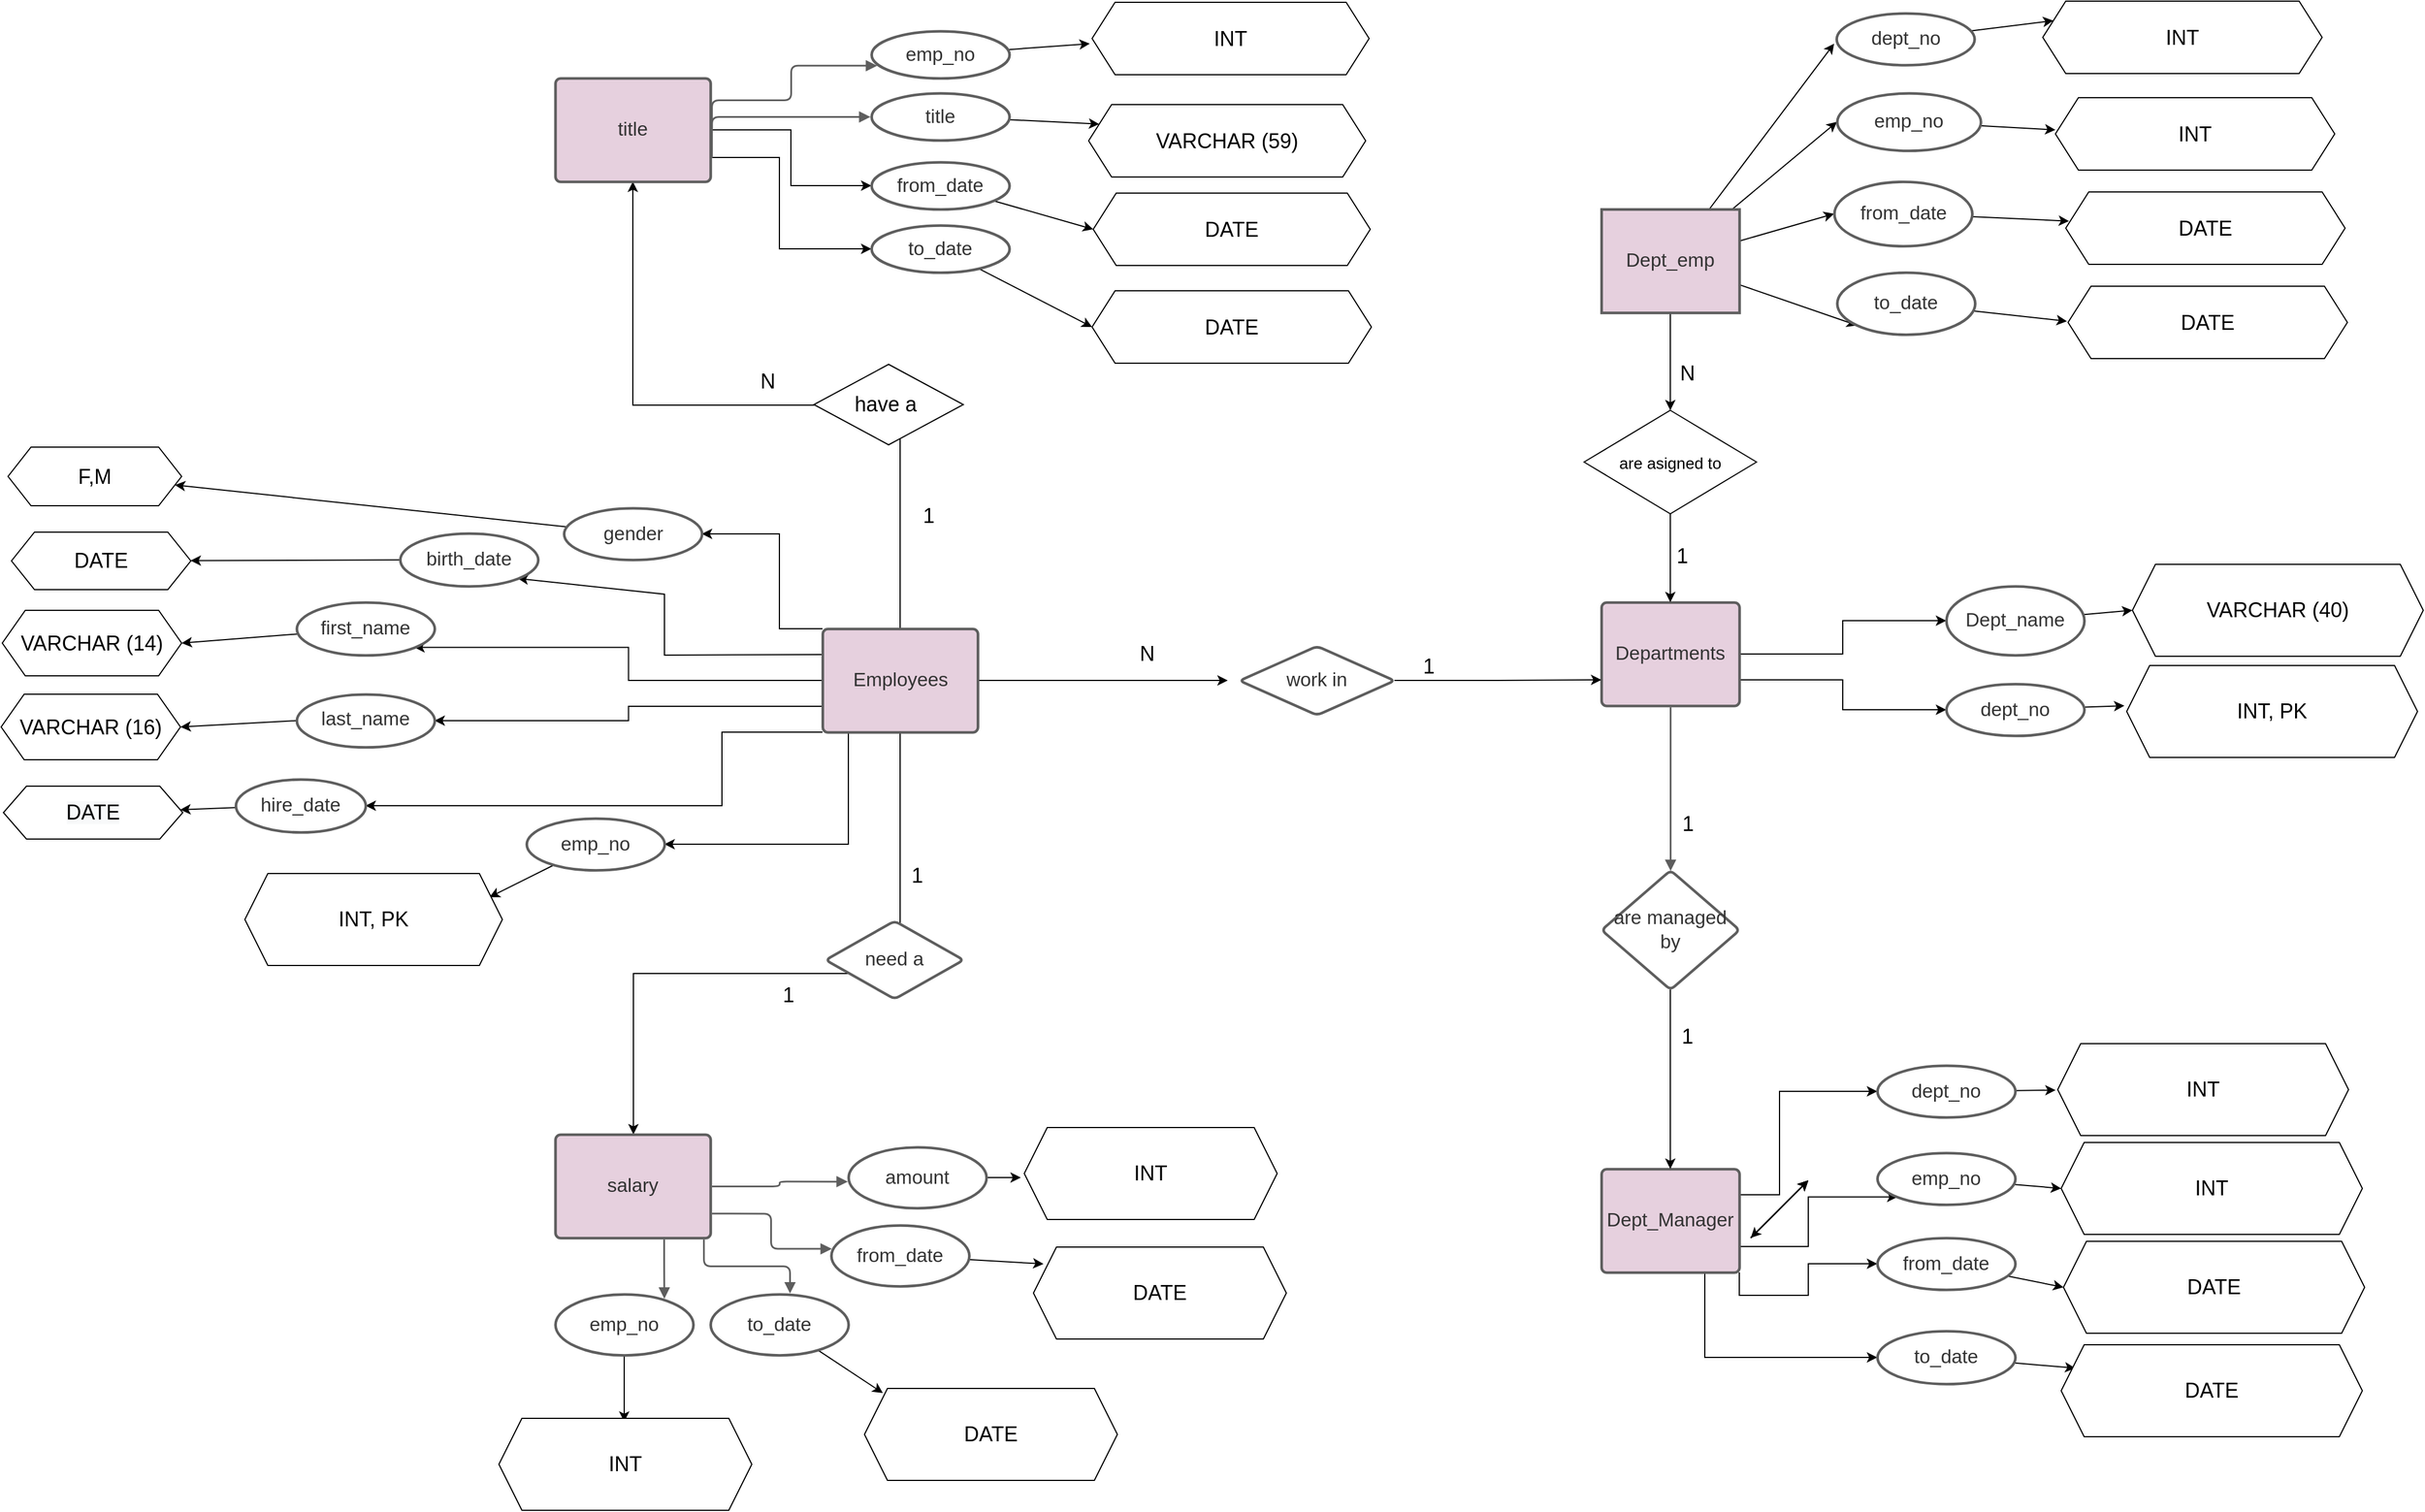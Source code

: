 <mxfile version="20.3.2" type="github">
  <diagram name="Page-1" id="e56a1550-8fbb-45ad-956c-1786394a9013">
    <mxGraphModel dx="3311" dy="1233" grid="0" gridSize="10" guides="0" tooltips="1" connect="1" arrows="1" fold="1" page="1" pageScale="1" pageWidth="1100" pageHeight="850" background="none" math="0" shadow="0">
      <root>
        <mxCell id="0" />
        <mxCell id="1" parent="0" />
        <mxCell id="KcR6Oc8ULUUjkKVTyV3o-144" style="edgeStyle=orthogonalEdgeStyle;rounded=0;orthogonalLoop=1;jettySize=auto;html=1;exitX=0.5;exitY=0;exitDx=0;exitDy=0;entryX=0.5;entryY=1;entryDx=0;entryDy=0;" parent="1" source="KcR6Oc8ULUUjkKVTyV3o-69" target="KcR6Oc8ULUUjkKVTyV3o-119" edge="1">
          <mxGeometry relative="1" as="geometry" />
        </mxCell>
        <mxCell id="KcR6Oc8ULUUjkKVTyV3o-146" style="edgeStyle=orthogonalEdgeStyle;rounded=0;orthogonalLoop=1;jettySize=auto;html=1;exitX=0.5;exitY=1;exitDx=0;exitDy=0;" parent="1" source="KcR6Oc8ULUUjkKVTyV3o-69" target="KcR6Oc8ULUUjkKVTyV3o-101" edge="1">
          <mxGeometry relative="1" as="geometry">
            <Array as="points">
              <mxPoint x="792" y="962" />
              <mxPoint x="560" y="962" />
            </Array>
          </mxGeometry>
        </mxCell>
        <mxCell id="KcR6Oc8ULUUjkKVTyV3o-157" style="edgeStyle=orthogonalEdgeStyle;rounded=0;orthogonalLoop=1;jettySize=auto;html=1;exitX=0.25;exitY=1;exitDx=0;exitDy=0;entryX=1;entryY=0.5;entryDx=0;entryDy=0;" parent="1" source="KcR6Oc8ULUUjkKVTyV3o-69" target="KcR6Oc8ULUUjkKVTyV3o-82" edge="1">
          <mxGeometry relative="1" as="geometry">
            <Array as="points">
              <mxPoint x="747" y="752" />
              <mxPoint x="747" y="850" />
            </Array>
          </mxGeometry>
        </mxCell>
        <mxCell id="KcR6Oc8ULUUjkKVTyV3o-163" style="edgeStyle=orthogonalEdgeStyle;rounded=0;orthogonalLoop=1;jettySize=auto;html=1;exitX=0;exitY=1;exitDx=0;exitDy=0;entryX=1;entryY=0.5;entryDx=0;entryDy=0;" parent="1" source="KcR6Oc8ULUUjkKVTyV3o-69" target="KcR6Oc8ULUUjkKVTyV3o-81" edge="1">
          <mxGeometry relative="1" as="geometry">
            <Array as="points">
              <mxPoint x="637" y="752" />
              <mxPoint x="637" y="816" />
            </Array>
          </mxGeometry>
        </mxCell>
        <mxCell id="KcR6Oc8ULUUjkKVTyV3o-167" style="edgeStyle=orthogonalEdgeStyle;rounded=0;orthogonalLoop=1;jettySize=auto;html=1;exitX=0;exitY=0.75;exitDx=0;exitDy=0;entryX=1;entryY=0.5;entryDx=0;entryDy=0;" parent="1" source="KcR6Oc8ULUUjkKVTyV3o-69" target="KcR6Oc8ULUUjkKVTyV3o-80" edge="1">
          <mxGeometry relative="1" as="geometry" />
        </mxCell>
        <mxCell id="KcR6Oc8ULUUjkKVTyV3o-170" style="edgeStyle=orthogonalEdgeStyle;rounded=0;orthogonalLoop=1;jettySize=auto;html=1;exitX=0;exitY=0.5;exitDx=0;exitDy=0;entryX=1;entryY=1;entryDx=0;entryDy=0;" parent="1" source="KcR6Oc8ULUUjkKVTyV3o-69" target="KcR6Oc8ULUUjkKVTyV3o-79" edge="1">
          <mxGeometry relative="1" as="geometry" />
        </mxCell>
        <mxCell id="KcR6Oc8ULUUjkKVTyV3o-174" style="edgeStyle=orthogonalEdgeStyle;rounded=0;orthogonalLoop=1;jettySize=auto;html=1;exitX=0;exitY=0;exitDx=0;exitDy=0;entryX=1;entryY=0.5;entryDx=0;entryDy=0;" parent="1" source="KcR6Oc8ULUUjkKVTyV3o-69" target="KcR6Oc8ULUUjkKVTyV3o-77" edge="1">
          <mxGeometry relative="1" as="geometry">
            <Array as="points">
              <mxPoint x="687" y="662" />
              <mxPoint x="687" y="580" />
            </Array>
          </mxGeometry>
        </mxCell>
        <mxCell id="FEJOQUFaC0oeGkW2y8xq-22" style="edgeStyle=orthogonalEdgeStyle;rounded=0;orthogonalLoop=1;jettySize=auto;html=1;fontSize=18;" edge="1" parent="1" source="KcR6Oc8ULUUjkKVTyV3o-69">
          <mxGeometry relative="1" as="geometry">
            <mxPoint x="1077" y="707" as="targetPoint" />
          </mxGeometry>
        </mxCell>
        <mxCell id="FEJOQUFaC0oeGkW2y8xq-147" style="edgeStyle=none;rounded=0;orthogonalLoop=1;jettySize=auto;html=1;entryX=1;entryY=1;entryDx=0;entryDy=0;fontSize=18;exitX=0;exitY=0.25;exitDx=0;exitDy=0;" edge="1" parent="1" source="KcR6Oc8ULUUjkKVTyV3o-69" target="KcR6Oc8ULUUjkKVTyV3o-78">
          <mxGeometry relative="1" as="geometry">
            <Array as="points">
              <mxPoint x="587" y="685" />
              <mxPoint x="587" y="632" />
            </Array>
          </mxGeometry>
        </mxCell>
        <UserObject label="Employees" lucidchartObjectId="xz9R6bpW.FXE" id="KcR6Oc8ULUUjkKVTyV3o-69">
          <mxCell style="html=1;overflow=block;blockSpacing=1;whiteSpace=wrap;fontSize=16.7;fontColor=#333333;align=center;spacing=3.8;strokeColor=#5e5e5e;strokeOpacity=100;rounded=1;absoluteArcSize=1;arcSize=9;strokeWidth=2.3;fillColor=#E6D0DE;" parent="1" vertex="1">
            <mxGeometry x="724.5" y="662" width="135" height="90" as="geometry" />
          </mxCell>
        </UserObject>
        <mxCell id="FEJOQUFaC0oeGkW2y8xq-31" style="edgeStyle=orthogonalEdgeStyle;rounded=0;orthogonalLoop=1;jettySize=auto;html=1;entryX=0;entryY=0.5;entryDx=0;entryDy=0;fontSize=18;" edge="1" parent="1" source="KcR6Oc8ULUUjkKVTyV3o-70" target="KcR6Oc8ULUUjkKVTyV3o-76">
          <mxGeometry relative="1" as="geometry" />
        </mxCell>
        <mxCell id="FEJOQUFaC0oeGkW2y8xq-32" style="edgeStyle=orthogonalEdgeStyle;rounded=0;orthogonalLoop=1;jettySize=auto;html=1;exitX=1;exitY=0.75;exitDx=0;exitDy=0;entryX=0;entryY=0.5;entryDx=0;entryDy=0;fontSize=18;" edge="1" parent="1" source="KcR6Oc8ULUUjkKVTyV3o-70" target="KcR6Oc8ULUUjkKVTyV3o-75">
          <mxGeometry relative="1" as="geometry" />
        </mxCell>
        <UserObject label="Departments" lucidchartObjectId="kD9RG~DW.CCm" id="KcR6Oc8ULUUjkKVTyV3o-70">
          <mxCell style="html=1;overflow=block;blockSpacing=1;whiteSpace=wrap;fontSize=16.7;fontColor=#333333;align=center;spacing=3.8;strokeColor=#5e5e5e;strokeOpacity=100;rounded=1;absoluteArcSize=1;arcSize=9;strokeWidth=2.3;fillColor=#E6D0DE;" parent="1" vertex="1">
            <mxGeometry x="1402" y="639" width="120" height="90" as="geometry" />
          </mxCell>
        </UserObject>
        <mxCell id="FEJOQUFaC0oeGkW2y8xq-23" style="edgeStyle=orthogonalEdgeStyle;rounded=0;orthogonalLoop=1;jettySize=auto;html=1;entryX=0;entryY=0.75;entryDx=0;entryDy=0;fontSize=18;" edge="1" parent="1" source="KcR6Oc8ULUUjkKVTyV3o-71" target="KcR6Oc8ULUUjkKVTyV3o-70">
          <mxGeometry relative="1" as="geometry">
            <Array as="points" />
          </mxGeometry>
        </mxCell>
        <UserObject label="work in" lucidchartObjectId="pD9RKShQ2z.8" id="KcR6Oc8ULUUjkKVTyV3o-71">
          <mxCell style="html=1;overflow=block;blockSpacing=1;whiteSpace=wrap;shape=rhombus;fontSize=16.7;fontColor=#333333;align=center;spacing=3.8;strokeColor=#5e5e5e;strokeOpacity=100;rounded=1;absoluteArcSize=1;arcSize=9;strokeWidth=2.3;" parent="1" vertex="1">
            <mxGeometry x="1087" y="677" width="135" height="60" as="geometry" />
          </mxCell>
        </UserObject>
        <mxCell id="KcR6Oc8ULUUjkKVTyV3o-176" style="edgeStyle=orthogonalEdgeStyle;rounded=0;orthogonalLoop=1;jettySize=auto;html=1;exitX=1;exitY=0.25;exitDx=0;exitDy=0;entryX=0;entryY=0.5;entryDx=0;entryDy=0;" parent="1" source="KcR6Oc8ULUUjkKVTyV3o-74" target="KcR6Oc8ULUUjkKVTyV3o-89" edge="1">
          <mxGeometry relative="1" as="geometry">
            <Array as="points">
              <mxPoint x="1557" y="1155" />
              <mxPoint x="1557" y="1065" />
            </Array>
          </mxGeometry>
        </mxCell>
        <mxCell id="KcR6Oc8ULUUjkKVTyV3o-180" style="edgeStyle=orthogonalEdgeStyle;rounded=0;orthogonalLoop=1;jettySize=auto;html=1;exitX=1;exitY=0.75;exitDx=0;exitDy=0;entryX=0;entryY=1;entryDx=0;entryDy=0;" parent="1" source="KcR6Oc8ULUUjkKVTyV3o-74" target="KcR6Oc8ULUUjkKVTyV3o-88" edge="1">
          <mxGeometry relative="1" as="geometry" />
        </mxCell>
        <mxCell id="KcR6Oc8ULUUjkKVTyV3o-182" style="edgeStyle=orthogonalEdgeStyle;rounded=0;orthogonalLoop=1;jettySize=auto;html=1;exitX=1;exitY=1;exitDx=0;exitDy=0;entryX=0;entryY=0.5;entryDx=0;entryDy=0;" parent="1" source="KcR6Oc8ULUUjkKVTyV3o-74" target="KcR6Oc8ULUUjkKVTyV3o-86" edge="1">
          <mxGeometry relative="1" as="geometry" />
        </mxCell>
        <mxCell id="KcR6Oc8ULUUjkKVTyV3o-185" style="edgeStyle=orthogonalEdgeStyle;rounded=0;orthogonalLoop=1;jettySize=auto;html=1;exitX=0.75;exitY=1;exitDx=0;exitDy=0;entryX=0;entryY=0.5;entryDx=0;entryDy=0;" parent="1" source="KcR6Oc8ULUUjkKVTyV3o-74" target="KcR6Oc8ULUUjkKVTyV3o-87" edge="1">
          <mxGeometry relative="1" as="geometry" />
        </mxCell>
        <UserObject label="Dept_Manager" lucidchartObjectId=".J9R_4g7XJTi" id="KcR6Oc8ULUUjkKVTyV3o-74">
          <mxCell style="html=1;overflow=block;blockSpacing=1;whiteSpace=wrap;fontSize=16.7;fontColor=#333333;align=center;spacing=3.8;strokeColor=#5e5e5e;strokeOpacity=100;rounded=1;absoluteArcSize=1;arcSize=9;strokeWidth=2.3;fillColor=#E6D0DE;" parent="1" vertex="1">
            <mxGeometry x="1402" y="1132" width="120" height="90" as="geometry" />
          </mxCell>
        </UserObject>
        <mxCell id="FEJOQUFaC0oeGkW2y8xq-150" style="edgeStyle=none;rounded=0;orthogonalLoop=1;jettySize=auto;html=1;entryX=0;entryY=0.5;entryDx=0;entryDy=0;fontSize=18;" edge="1" parent="1" source="KcR6Oc8ULUUjkKVTyV3o-75">
          <mxGeometry relative="1" as="geometry">
            <mxPoint x="1857.0" y="729" as="targetPoint" />
          </mxGeometry>
        </mxCell>
        <UserObject label="dept_no" lucidchartObjectId="tK9R2TVEed0e" id="KcR6Oc8ULUUjkKVTyV3o-75">
          <mxCell style="html=1;overflow=block;blockSpacing=1;whiteSpace=wrap;ellipse;fontSize=16.7;fontColor=#333333;align=center;spacing=3.8;strokeColor=#5e5e5e;strokeOpacity=100;rounded=1;absoluteArcSize=1;arcSize=9;strokeWidth=2.3;" parent="1" vertex="1">
            <mxGeometry x="1702" y="710" width="120" height="45" as="geometry" />
          </mxCell>
        </UserObject>
        <mxCell id="FEJOQUFaC0oeGkW2y8xq-149" style="edgeStyle=none;rounded=0;orthogonalLoop=1;jettySize=auto;html=1;fontSize=18;entryX=0;entryY=0.5;entryDx=0;entryDy=0;" edge="1" parent="1" source="KcR6Oc8ULUUjkKVTyV3o-76" target="FEJOQUFaC0oeGkW2y8xq-163">
          <mxGeometry relative="1" as="geometry">
            <mxPoint x="1847.705" y="652.857" as="targetPoint" />
          </mxGeometry>
        </mxCell>
        <UserObject label="Dept_name" lucidchartObjectId="TK9RW6eQ4vUa" id="KcR6Oc8ULUUjkKVTyV3o-76">
          <mxCell style="html=1;overflow=block;blockSpacing=1;whiteSpace=wrap;ellipse;fontSize=16.7;fontColor=#333333;align=center;spacing=3.8;strokeColor=#5e5e5e;strokeOpacity=100;rounded=1;absoluteArcSize=1;arcSize=9;strokeWidth=2.3;" parent="1" vertex="1">
            <mxGeometry x="1702" y="625" width="120" height="60" as="geometry" />
          </mxCell>
        </UserObject>
        <mxCell id="FEJOQUFaC0oeGkW2y8xq-113" style="edgeStyle=none;rounded=0;orthogonalLoop=1;jettySize=auto;html=1;fontSize=18;" edge="1" parent="1" source="KcR6Oc8ULUUjkKVTyV3o-77" target="FEJOQUFaC0oeGkW2y8xq-172">
          <mxGeometry relative="1" as="geometry">
            <mxPoint x="389.206" y="540.757" as="targetPoint" />
          </mxGeometry>
        </mxCell>
        <UserObject label="gender" lucidchartObjectId="8P9Rr2PMkIm8" id="KcR6Oc8ULUUjkKVTyV3o-77">
          <mxCell style="html=1;overflow=block;blockSpacing=1;whiteSpace=wrap;ellipse;fontSize=16.7;fontColor=#333333;align=center;spacing=3.8;strokeColor=#5e5e5e;strokeOpacity=100;rounded=1;absoluteArcSize=1;arcSize=9;strokeWidth=2.3;" parent="1" vertex="1">
            <mxGeometry x="499.5" y="557" width="120" height="45" as="geometry" />
          </mxCell>
        </UserObject>
        <mxCell id="FEJOQUFaC0oeGkW2y8xq-148" style="edgeStyle=none;rounded=0;orthogonalLoop=1;jettySize=auto;html=1;fontSize=18;" edge="1" parent="1" source="KcR6Oc8ULUUjkKVTyV3o-78" target="FEJOQUFaC0oeGkW2y8xq-171">
          <mxGeometry relative="1" as="geometry">
            <mxPoint x="199" y="553" as="targetPoint" />
          </mxGeometry>
        </mxCell>
        <UserObject label="birth_date" lucidchartObjectId="lQ9R~.p6iS9_" id="KcR6Oc8ULUUjkKVTyV3o-78">
          <mxCell style="html=1;overflow=block;blockSpacing=1;whiteSpace=wrap;ellipse;fontSize=16.7;fontColor=#333333;align=center;spacing=3.8;strokeColor=#5e5e5e;strokeOpacity=100;rounded=1;absoluteArcSize=1;arcSize=9;strokeWidth=2.3;" parent="1" vertex="1">
            <mxGeometry x="357" y="579" width="120" height="46" as="geometry" />
          </mxCell>
        </UserObject>
        <mxCell id="FEJOQUFaC0oeGkW2y8xq-115" style="edgeStyle=none;rounded=0;orthogonalLoop=1;jettySize=auto;html=1;fontSize=18;entryX=1;entryY=0.5;entryDx=0;entryDy=0;" edge="1" parent="1" source="KcR6Oc8ULUUjkKVTyV3o-79" target="FEJOQUFaC0oeGkW2y8xq-167">
          <mxGeometry relative="1" as="geometry">
            <mxPoint x="186" y="629" as="targetPoint" />
          </mxGeometry>
        </mxCell>
        <UserObject label="first_name" lucidchartObjectId="CQ9RGuEqZjhO" id="KcR6Oc8ULUUjkKVTyV3o-79">
          <mxCell style="html=1;overflow=block;blockSpacing=1;whiteSpace=wrap;ellipse;fontSize=16.7;fontColor=#333333;align=center;spacing=3.8;strokeColor=#5e5e5e;strokeOpacity=100;rounded=1;absoluteArcSize=1;arcSize=9;strokeWidth=2.3;" parent="1" vertex="1">
            <mxGeometry x="267" y="639" width="120" height="46" as="geometry" />
          </mxCell>
        </UserObject>
        <mxCell id="FEJOQUFaC0oeGkW2y8xq-66" style="edgeStyle=none;rounded=0;orthogonalLoop=1;jettySize=auto;html=1;exitX=0;exitY=0.5;exitDx=0;exitDy=0;fontSize=18;entryX=1;entryY=0.5;entryDx=0;entryDy=0;" edge="1" parent="1" source="KcR6Oc8ULUUjkKVTyV3o-80" target="FEJOQUFaC0oeGkW2y8xq-166">
          <mxGeometry relative="1" as="geometry">
            <mxPoint x="166.967" y="742.921" as="targetPoint" />
          </mxGeometry>
        </mxCell>
        <UserObject label="&lt;div style=&quot;display: flex; justify-content: center; text-align: center; align-items: baseline; font-size: 0; line-height: 1.25;margin-top: -2px;&quot;&gt;&lt;span&gt;&lt;span style=&quot;font-size:16.7px;color:#333333;&quot;&gt;last_name&lt;/span&gt;&lt;span style=&quot;font-size:16px;color:#000000;&quot;&gt;  &lt;/span&gt;&lt;/span&gt;&lt;/div&gt;" lucidchartObjectId="SQ9RVI8qVVdR" id="KcR6Oc8ULUUjkKVTyV3o-80">
          <mxCell style="html=1;overflow=block;blockSpacing=1;whiteSpace=wrap;ellipse;fontSize=13;spacing=3.8;strokeColor=#5e5e5e;strokeOpacity=100;rounded=1;absoluteArcSize=1;arcSize=9;strokeWidth=2.3;" parent="1" vertex="1">
            <mxGeometry x="267" y="719" width="120" height="46" as="geometry" />
          </mxCell>
        </UserObject>
        <mxCell id="FEJOQUFaC0oeGkW2y8xq-196" value="" style="edgeStyle=none;rounded=0;orthogonalLoop=1;jettySize=auto;html=1;fontSize=18;" edge="1" parent="1" source="KcR6Oc8ULUUjkKVTyV3o-81" target="FEJOQUFaC0oeGkW2y8xq-165">
          <mxGeometry relative="1" as="geometry" />
        </mxCell>
        <UserObject label="hire_date" lucidchartObjectId="fR9Rlt8UUerg" id="KcR6Oc8ULUUjkKVTyV3o-81">
          <mxCell style="html=1;overflow=block;blockSpacing=1;whiteSpace=wrap;ellipse;fontSize=16.7;fontColor=#333333;align=center;spacing=3.8;strokeColor=#5e5e5e;strokeOpacity=100;rounded=1;absoluteArcSize=1;arcSize=9;strokeWidth=2.3;" parent="1" vertex="1">
            <mxGeometry x="214" y="793" width="113" height="46" as="geometry" />
          </mxCell>
        </UserObject>
        <mxCell id="FEJOQUFaC0oeGkW2y8xq-69" style="edgeStyle=none;rounded=0;orthogonalLoop=1;jettySize=auto;html=1;fontSize=18;" edge="1" parent="1" source="KcR6Oc8ULUUjkKVTyV3o-82">
          <mxGeometry relative="1" as="geometry">
            <mxPoint x="434.853" y="895.573" as="targetPoint" />
          </mxGeometry>
        </mxCell>
        <UserObject label="emp_no" lucidchartObjectId="FR9R~3oERHCW" id="KcR6Oc8ULUUjkKVTyV3o-82">
          <mxCell style="html=1;overflow=block;blockSpacing=1;whiteSpace=wrap;ellipse;fontSize=16.7;fontColor=#333333;align=center;spacing=3.8;strokeColor=#5e5e5e;strokeOpacity=100;rounded=1;absoluteArcSize=1;arcSize=9;strokeWidth=2.3;" parent="1" vertex="1">
            <mxGeometry x="467" y="827" width="120" height="45" as="geometry" />
          </mxCell>
        </UserObject>
        <mxCell id="FEJOQUFaC0oeGkW2y8xq-56" value="" style="rounded=0;orthogonalLoop=1;jettySize=auto;html=1;fontSize=14;" edge="1" parent="1" source="KcR6Oc8ULUUjkKVTyV3o-83" target="FEJOQUFaC0oeGkW2y8xq-16">
          <mxGeometry relative="1" as="geometry" />
        </mxCell>
        <mxCell id="FEJOQUFaC0oeGkW2y8xq-122" style="edgeStyle=none;rounded=0;orthogonalLoop=1;jettySize=auto;html=1;entryX=0;entryY=1;entryDx=0;entryDy=0;fontSize=18;" edge="1" parent="1" source="KcR6Oc8ULUUjkKVTyV3o-83" target="KcR6Oc8ULUUjkKVTyV3o-85">
          <mxGeometry relative="1" as="geometry" />
        </mxCell>
        <mxCell id="FEJOQUFaC0oeGkW2y8xq-123" style="edgeStyle=none;rounded=0;orthogonalLoop=1;jettySize=auto;html=1;entryX=0;entryY=0.5;entryDx=0;entryDy=0;fontSize=18;" edge="1" parent="1" source="KcR6Oc8ULUUjkKVTyV3o-83" target="KcR6Oc8ULUUjkKVTyV3o-84">
          <mxGeometry relative="1" as="geometry" />
        </mxCell>
        <mxCell id="FEJOQUFaC0oeGkW2y8xq-124" style="edgeStyle=none;rounded=0;orthogonalLoop=1;jettySize=auto;html=1;entryX=0;entryY=0.5;entryDx=0;entryDy=0;fontSize=18;" edge="1" parent="1" source="KcR6Oc8ULUUjkKVTyV3o-83">
          <mxGeometry relative="1" as="geometry">
            <mxPoint x="1604.5" y="153" as="targetPoint" />
          </mxGeometry>
        </mxCell>
        <mxCell id="FEJOQUFaC0oeGkW2y8xq-125" style="edgeStyle=none;rounded=0;orthogonalLoop=1;jettySize=auto;html=1;entryX=0;entryY=0.5;entryDx=0;entryDy=0;fontSize=18;" edge="1" parent="1" source="KcR6Oc8ULUUjkKVTyV3o-83" target="KcR6Oc8ULUUjkKVTyV3o-90">
          <mxGeometry relative="1" as="geometry" />
        </mxCell>
        <UserObject label="Dept_emp" lucidchartObjectId="9U9Rp4n7m0in" id="KcR6Oc8ULUUjkKVTyV3o-83">
          <mxCell style="html=1;overflow=block;blockSpacing=1;whiteSpace=wrap;fontSize=16.7;fontColor=#333333;align=center;spacing=3.8;strokeColor=#5e5e5e;strokeOpacity=100;rounded=1;absoluteArcSize=1;arcSize=0;strokeWidth=2.3;fillColor=#E6D0DE;" parent="1" vertex="1">
            <mxGeometry x="1402" y="297" width="120" height="90" as="geometry" />
          </mxCell>
        </UserObject>
        <mxCell id="FEJOQUFaC0oeGkW2y8xq-129" style="edgeStyle=none;rounded=0;orthogonalLoop=1;jettySize=auto;html=1;fontSize=18;" edge="1" parent="1" source="KcR6Oc8ULUUjkKVTyV3o-84">
          <mxGeometry relative="1" as="geometry">
            <mxPoint x="1808.838" y="307.394" as="targetPoint" />
          </mxGeometry>
        </mxCell>
        <UserObject label="from_date" lucidchartObjectId="~Y9Ra.M3.pO~" id="KcR6Oc8ULUUjkKVTyV3o-84">
          <mxCell style="html=1;overflow=block;blockSpacing=1;whiteSpace=wrap;ellipse;fontSize=16.7;fontColor=#333333;align=center;spacing=3.8;strokeColor=#5e5e5e;strokeOpacity=100;rounded=1;absoluteArcSize=1;arcSize=9;strokeWidth=2.3;" parent="1" vertex="1">
            <mxGeometry x="1604.5" y="273" width="120" height="56" as="geometry" />
          </mxCell>
        </UserObject>
        <mxCell id="FEJOQUFaC0oeGkW2y8xq-130" style="edgeStyle=none;rounded=0;orthogonalLoop=1;jettySize=auto;html=1;entryX=0;entryY=0.5;entryDx=0;entryDy=0;fontSize=18;" edge="1" parent="1" source="KcR6Oc8ULUUjkKVTyV3o-85">
          <mxGeometry relative="1" as="geometry">
            <mxPoint x="1807.0" y="394.5" as="targetPoint" />
          </mxGeometry>
        </mxCell>
        <UserObject label="to_date" lucidchartObjectId="8Z9RhYsD0ph8" id="KcR6Oc8ULUUjkKVTyV3o-85">
          <mxCell style="html=1;overflow=block;blockSpacing=1;whiteSpace=wrap;ellipse;fontSize=16.7;fontColor=#333333;align=center;spacing=3.8;strokeColor=#5e5e5e;strokeOpacity=100;rounded=1;absoluteArcSize=1;arcSize=9;strokeWidth=2.3;" parent="1" vertex="1">
            <mxGeometry x="1607" y="352" width="120" height="54" as="geometry" />
          </mxCell>
        </UserObject>
        <mxCell id="FEJOQUFaC0oeGkW2y8xq-80" value="" style="edgeStyle=none;rounded=0;orthogonalLoop=1;jettySize=auto;html=1;fontSize=18;entryX=0;entryY=0.5;entryDx=0;entryDy=0;" edge="1" parent="1" source="KcR6Oc8ULUUjkKVTyV3o-86" target="FEJOQUFaC0oeGkW2y8xq-160">
          <mxGeometry relative="1" as="geometry">
            <mxPoint x="1807.0" y="1213.25" as="targetPoint" />
          </mxGeometry>
        </mxCell>
        <UserObject label="from_date" lucidchartObjectId="b29RTk9Mnwc3" id="KcR6Oc8ULUUjkKVTyV3o-86">
          <mxCell style="html=1;overflow=block;blockSpacing=1;whiteSpace=wrap;ellipse;fontSize=16.7;fontColor=#333333;align=center;spacing=3.8;strokeColor=#5e5e5e;strokeOpacity=100;rounded=1;absoluteArcSize=1;arcSize=9;strokeWidth=2.3;" parent="1" vertex="1">
            <mxGeometry x="1642" y="1192" width="120" height="45" as="geometry" />
          </mxCell>
        </UserObject>
        <mxCell id="FEJOQUFaC0oeGkW2y8xq-81" value="" style="edgeStyle=none;rounded=0;orthogonalLoop=1;jettySize=auto;html=1;fontSize=18;" edge="1" parent="1" source="KcR6Oc8ULUUjkKVTyV3o-87">
          <mxGeometry relative="1" as="geometry">
            <mxPoint x="1814.346" y="1305.348" as="targetPoint" />
          </mxGeometry>
        </mxCell>
        <UserObject label="to_date" lucidchartObjectId="149RedD5ZlJK" id="KcR6Oc8ULUUjkKVTyV3o-87">
          <mxCell style="html=1;overflow=block;blockSpacing=1;whiteSpace=wrap;ellipse;fontSize=16.7;fontColor=#333333;align=center;spacing=3.8;strokeColor=#5e5e5e;strokeOpacity=100;rounded=1;absoluteArcSize=1;arcSize=9;strokeWidth=2.3;" parent="1" vertex="1">
            <mxGeometry x="1642" y="1273" width="120" height="46" as="geometry" />
          </mxCell>
        </UserObject>
        <mxCell id="FEJOQUFaC0oeGkW2y8xq-79" value="" style="edgeStyle=none;rounded=0;orthogonalLoop=1;jettySize=auto;html=1;fontSize=18;entryX=0;entryY=0.5;entryDx=0;entryDy=0;" edge="1" parent="1" source="KcR6Oc8ULUUjkKVTyV3o-88" target="FEJOQUFaC0oeGkW2y8xq-159">
          <mxGeometry relative="1" as="geometry">
            <mxPoint x="1797" y="1142.5" as="targetPoint" />
          </mxGeometry>
        </mxCell>
        <UserObject label="emp_no" lucidchartObjectId="d59R7Pp8uAvP" id="KcR6Oc8ULUUjkKVTyV3o-88">
          <mxCell style="html=1;overflow=block;blockSpacing=1;whiteSpace=wrap;ellipse;fontSize=16.7;fontColor=#333333;align=center;spacing=3.8;strokeColor=#5e5e5e;strokeOpacity=100;rounded=1;absoluteArcSize=1;arcSize=9;strokeWidth=2.3;" parent="1" vertex="1">
            <mxGeometry x="1642" y="1118" width="120" height="45" as="geometry" />
          </mxCell>
        </UserObject>
        <mxCell id="FEJOQUFaC0oeGkW2y8xq-78" value="" style="edgeStyle=none;rounded=0;orthogonalLoop=1;jettySize=auto;html=1;fontSize=18;" edge="1" parent="1" source="KcR6Oc8ULUUjkKVTyV3o-89">
          <mxGeometry relative="1" as="geometry">
            <mxPoint x="1797.203" y="1063.445" as="targetPoint" />
          </mxGeometry>
        </mxCell>
        <UserObject label="dept_no" lucidchartObjectId="D59Rg4aX3Pp4" id="KcR6Oc8ULUUjkKVTyV3o-89">
          <mxCell style="html=1;overflow=block;blockSpacing=1;whiteSpace=wrap;ellipse;fontSize=16.7;fontColor=#333333;align=center;spacing=3.8;strokeColor=#5e5e5e;strokeOpacity=100;rounded=1;absoluteArcSize=1;arcSize=9;strokeWidth=2.3;" parent="1" vertex="1">
            <mxGeometry x="1642" y="1042" width="120" height="45" as="geometry" />
          </mxCell>
        </UserObject>
        <mxCell id="FEJOQUFaC0oeGkW2y8xq-128" style="edgeStyle=none;rounded=0;orthogonalLoop=1;jettySize=auto;html=1;entryX=0;entryY=0.5;entryDx=0;entryDy=0;fontSize=18;" edge="1" parent="1" source="KcR6Oc8ULUUjkKVTyV3o-90">
          <mxGeometry relative="1" as="geometry">
            <mxPoint x="1797" y="228" as="targetPoint" />
          </mxGeometry>
        </mxCell>
        <UserObject label="emp_no" lucidchartObjectId="U59RZL8NjSFG" id="KcR6Oc8ULUUjkKVTyV3o-90">
          <mxCell style="html=1;overflow=block;blockSpacing=1;whiteSpace=wrap;ellipse;fontSize=16.7;fontColor=#333333;align=center;spacing=3.8;strokeColor=#5e5e5e;strokeOpacity=100;rounded=1;absoluteArcSize=1;arcSize=9;strokeWidth=2.3;" parent="1" vertex="1">
            <mxGeometry x="1607" y="196" width="125" height="50" as="geometry" />
          </mxCell>
        </UserObject>
        <mxCell id="FEJOQUFaC0oeGkW2y8xq-185" style="edgeStyle=none;rounded=0;orthogonalLoop=1;jettySize=auto;html=1;entryX=0;entryY=0.25;entryDx=0;entryDy=0;fontSize=18;" edge="1" parent="1" source="KcR6Oc8ULUUjkKVTyV3o-91" target="FEJOQUFaC0oeGkW2y8xq-181">
          <mxGeometry relative="1" as="geometry" />
        </mxCell>
        <UserObject label="dept_no" lucidchartObjectId="b69RqE9rsH8G" id="KcR6Oc8ULUUjkKVTyV3o-91">
          <mxCell style="html=1;overflow=block;blockSpacing=1;whiteSpace=wrap;ellipse;fontSize=16.7;fontColor=#333333;align=center;spacing=3.8;strokeColor=#5e5e5e;strokeOpacity=100;rounded=1;absoluteArcSize=1;arcSize=9;strokeWidth=2.3;" parent="1" vertex="1">
            <mxGeometry x="1606.5" y="126.5" width="120" height="45" as="geometry" />
          </mxCell>
        </UserObject>
        <mxCell id="FEJOQUFaC0oeGkW2y8xq-28" style="edgeStyle=orthogonalEdgeStyle;rounded=0;orthogonalLoop=1;jettySize=auto;html=1;fontSize=18;" edge="1" parent="1" source="KcR6Oc8ULUUjkKVTyV3o-92" target="KcR6Oc8ULUUjkKVTyV3o-74">
          <mxGeometry relative="1" as="geometry" />
        </mxCell>
        <UserObject label="are managed by" lucidchartObjectId="s79R_xznaIiu" id="KcR6Oc8ULUUjkKVTyV3o-92">
          <mxCell style="html=1;overflow=block;blockSpacing=1;whiteSpace=wrap;shape=rhombus;fontSize=16.7;fontColor=#333333;align=center;spacing=3.8;strokeColor=#5e5e5e;strokeOpacity=100;rounded=1;absoluteArcSize=1;arcSize=9;strokeWidth=2.3;" parent="1" vertex="1">
            <mxGeometry x="1402" y="872" width="120" height="104" as="geometry" />
          </mxCell>
        </UserObject>
        <UserObject label="" lucidchartObjectId="C79RkWU5yFMc" id="KcR6Oc8ULUUjkKVTyV3o-93">
          <mxCell style="html=1;jettySize=18;whiteSpace=wrap;fontSize=13;strokeColor=#5E5E5E;strokeWidth=1.5;rounded=1;arcSize=12;edgeStyle=orthogonalEdgeStyle;startArrow=none;endArrow=block;endFill=1;exitX=0.5;exitY=1.012;exitPerimeter=0;entryX=0.5;entryY=0.005;entryPerimeter=0;" parent="1" source="KcR6Oc8ULUUjkKVTyV3o-70" target="KcR6Oc8ULUUjkKVTyV3o-92" edge="1">
            <mxGeometry width="100" height="100" relative="1" as="geometry">
              <Array as="points" />
            </mxGeometry>
          </mxCell>
        </UserObject>
        <UserObject label="salary" lucidchartObjectId="u99RQj9DWF7g" id="KcR6Oc8ULUUjkKVTyV3o-101">
          <mxCell style="html=1;overflow=block;blockSpacing=1;whiteSpace=wrap;fontSize=16.7;fontColor=#333333;align=center;spacing=3.8;strokeColor=#5e5e5e;strokeOpacity=100;rounded=1;absoluteArcSize=1;arcSize=9;strokeWidth=2.3;fillColor=#E6D0DE;" parent="1" vertex="1">
            <mxGeometry x="492" y="1102" width="135" height="90" as="geometry" />
          </mxCell>
        </UserObject>
        <UserObject label="need a" lucidchartObjectId="-99ROzWdCF~4" id="KcR6Oc8ULUUjkKVTyV3o-102">
          <mxCell style="html=1;overflow=block;blockSpacing=1;whiteSpace=wrap;shape=rhombus;fontSize=16.7;fontColor=#333333;align=center;spacing=3.8;strokeColor=#5e5e5e;strokeOpacity=100;rounded=1;absoluteArcSize=1;arcSize=9;strokeWidth=2.3;" parent="1" vertex="1">
            <mxGeometry x="727" y="916" width="120" height="68" as="geometry" />
          </mxCell>
        </UserObject>
        <mxCell id="FEJOQUFaC0oeGkW2y8xq-83" value="" style="edgeStyle=none;rounded=0;orthogonalLoop=1;jettySize=auto;html=1;fontSize=18;" edge="1" parent="1" source="KcR6Oc8ULUUjkKVTyV3o-105">
          <mxGeometry relative="1" as="geometry">
            <mxPoint x="552" y="1352" as="targetPoint" />
          </mxGeometry>
        </mxCell>
        <UserObject label="emp_no" lucidchartObjectId="e_9R..aQ1MnT" id="KcR6Oc8ULUUjkKVTyV3o-105">
          <mxCell style="html=1;overflow=block;blockSpacing=1;whiteSpace=wrap;ellipse;fontSize=16.7;fontColor=#333333;align=center;spacing=3.8;strokeColor=#5e5e5e;strokeOpacity=100;rounded=1;absoluteArcSize=1;arcSize=9;strokeWidth=2.3;" parent="1" vertex="1">
            <mxGeometry x="492" y="1241" width="120" height="53" as="geometry" />
          </mxCell>
        </UserObject>
        <mxCell id="FEJOQUFaC0oeGkW2y8xq-87" value="" style="edgeStyle=none;rounded=0;orthogonalLoop=1;jettySize=auto;html=1;fontSize=18;" edge="1" parent="1" source="KcR6Oc8ULUUjkKVTyV3o-106">
          <mxGeometry relative="1" as="geometry">
            <mxPoint x="897.0" y="1139.5" as="targetPoint" />
          </mxGeometry>
        </mxCell>
        <UserObject label="amount" lucidchartObjectId="m_9RS~U_vKWg" id="KcR6Oc8ULUUjkKVTyV3o-106">
          <mxCell style="html=1;overflow=block;blockSpacing=1;whiteSpace=wrap;ellipse;fontSize=16.7;fontColor=#333333;align=center;spacing=3.8;strokeColor=#5e5e5e;strokeOpacity=100;rounded=1;absoluteArcSize=1;arcSize=9;strokeWidth=2.3;" parent="1" vertex="1">
            <mxGeometry x="747" y="1113" width="120" height="53" as="geometry" />
          </mxCell>
        </UserObject>
        <mxCell id="FEJOQUFaC0oeGkW2y8xq-90" style="edgeStyle=none;rounded=0;orthogonalLoop=1;jettySize=auto;html=1;entryX=0;entryY=0.5;entryDx=0;entryDy=0;fontSize=18;" edge="1" parent="1" source="KcR6Oc8ULUUjkKVTyV3o-107">
          <mxGeometry relative="1" as="geometry">
            <mxPoint x="777" y="1327" as="targetPoint" />
          </mxGeometry>
        </mxCell>
        <UserObject label="to_date" lucidchartObjectId="v_9Rlf-NGaM1" id="KcR6Oc8ULUUjkKVTyV3o-107">
          <mxCell style="html=1;overflow=block;blockSpacing=1;whiteSpace=wrap;ellipse;fontSize=16.7;fontColor=#333333;align=center;spacing=3.8;strokeColor=#5e5e5e;strokeOpacity=100;rounded=1;absoluteArcSize=1;arcSize=9;strokeWidth=2.3;" parent="1" vertex="1">
            <mxGeometry x="627" y="1241" width="120" height="53" as="geometry" />
          </mxCell>
        </UserObject>
        <mxCell id="FEJOQUFaC0oeGkW2y8xq-88" value="" style="edgeStyle=none;rounded=0;orthogonalLoop=1;jettySize=auto;html=1;fontSize=18;" edge="1" parent="1" source="KcR6Oc8ULUUjkKVTyV3o-108">
          <mxGeometry relative="1" as="geometry">
            <mxPoint x="916.7" y="1214.668" as="targetPoint" />
          </mxGeometry>
        </mxCell>
        <UserObject label="from_date" lucidchartObjectId="y_9Rtxu3DeZi" id="KcR6Oc8ULUUjkKVTyV3o-108">
          <mxCell style="html=1;overflow=block;blockSpacing=1;whiteSpace=wrap;ellipse;fontSize=16.7;fontColor=#333333;align=center;spacing=3.8;strokeColor=#5e5e5e;strokeOpacity=100;rounded=1;absoluteArcSize=1;arcSize=9;strokeWidth=2.3;" parent="1" vertex="1">
            <mxGeometry x="732" y="1181" width="120" height="53" as="geometry" />
          </mxCell>
        </UserObject>
        <UserObject label="" lucidchartObjectId="z.9RhweRpn8w" id="KcR6Oc8ULUUjkKVTyV3o-109">
          <mxCell style="html=1;jettySize=18;whiteSpace=wrap;fontSize=13;strokeColor=#5E5E5E;strokeWidth=1.5;rounded=1;arcSize=12;edgeStyle=orthogonalEdgeStyle;startArrow=none;endArrow=block;endFill=1;exitX=1.008;exitY=0.5;exitPerimeter=0;entryX=-0.006;entryY=0.563;entryPerimeter=0;" parent="1" source="KcR6Oc8ULUUjkKVTyV3o-101" target="KcR6Oc8ULUUjkKVTyV3o-106" edge="1">
            <mxGeometry width="100" height="100" relative="1" as="geometry">
              <Array as="points" />
            </mxGeometry>
          </mxCell>
        </UserObject>
        <UserObject label="" lucidchartObjectId="B.9R2ahHxNtP" id="KcR6Oc8ULUUjkKVTyV3o-110">
          <mxCell style="html=1;jettySize=18;whiteSpace=wrap;fontSize=13;strokeColor=#5E5E5E;strokeWidth=1.5;rounded=1;arcSize=12;edgeStyle=orthogonalEdgeStyle;startArrow=none;endArrow=block;endFill=1;exitX=1.008;exitY=0.763;exitPerimeter=0;entryX=0.003;entryY=0.383;entryPerimeter=0;" parent="1" source="KcR6Oc8ULUUjkKVTyV3o-101" target="KcR6Oc8ULUUjkKVTyV3o-108" edge="1">
            <mxGeometry width="100" height="100" relative="1" as="geometry">
              <Array as="points" />
            </mxGeometry>
          </mxCell>
        </UserObject>
        <UserObject label="" lucidchartObjectId="D.9RrfljiITh" id="KcR6Oc8ULUUjkKVTyV3o-111">
          <mxCell style="html=1;jettySize=18;whiteSpace=wrap;fontSize=13;strokeColor=#5E5E5E;strokeWidth=1.5;rounded=1;arcSize=12;edgeStyle=orthogonalEdgeStyle;startArrow=none;endArrow=block;endFill=1;exitX=0.956;exitY=1.012;exitPerimeter=0;entryX=0.575;entryY=-0.016;entryPerimeter=0;" parent="1" source="KcR6Oc8ULUUjkKVTyV3o-101" target="KcR6Oc8ULUUjkKVTyV3o-107" edge="1">
            <mxGeometry width="100" height="100" relative="1" as="geometry">
              <Array as="points" />
            </mxGeometry>
          </mxCell>
        </UserObject>
        <mxCell id="FEJOQUFaC0oeGkW2y8xq-48" style="edgeStyle=orthogonalEdgeStyle;rounded=0;orthogonalLoop=1;jettySize=auto;html=1;entryX=0;entryY=0.5;entryDx=0;entryDy=0;fontSize=18;" edge="1" parent="1" source="KcR6Oc8ULUUjkKVTyV3o-119" target="KcR6Oc8ULUUjkKVTyV3o-124">
          <mxGeometry relative="1" as="geometry">
            <Array as="points">
              <mxPoint x="687" y="252" />
              <mxPoint x="687" y="332" />
            </Array>
          </mxGeometry>
        </mxCell>
        <mxCell id="FEJOQUFaC0oeGkW2y8xq-50" style="edgeStyle=orthogonalEdgeStyle;rounded=0;orthogonalLoop=1;jettySize=auto;html=1;entryX=0;entryY=0.5;entryDx=0;entryDy=0;fontSize=18;" edge="1" parent="1" source="KcR6Oc8ULUUjkKVTyV3o-119" target="KcR6Oc8ULUUjkKVTyV3o-123">
          <mxGeometry relative="1" as="geometry" />
        </mxCell>
        <UserObject label="title" lucidchartObjectId="Nb-RhhHM5t3E" id="KcR6Oc8ULUUjkKVTyV3o-119">
          <mxCell style="html=1;overflow=block;blockSpacing=1;whiteSpace=wrap;fontSize=16.7;fontColor=#333333;align=center;spacing=3.8;strokeColor=#5e5e5e;strokeOpacity=100;rounded=1;absoluteArcSize=1;arcSize=9;strokeWidth=2.3;fillColor=#E6D0DE;" parent="1" vertex="1">
            <mxGeometry x="492" y="183" width="135" height="90" as="geometry" />
          </mxCell>
        </UserObject>
        <mxCell id="FEJOQUFaC0oeGkW2y8xq-142" value="" style="edgeStyle=none;rounded=0;orthogonalLoop=1;jettySize=auto;html=1;fontSize=18;entryX=0;entryY=0.5;entryDx=0;entryDy=0;" edge="1" parent="1" source="KcR6Oc8ULUUjkKVTyV3o-120">
          <mxGeometry relative="1" as="geometry">
            <mxPoint x="957.0" y="153" as="targetPoint" />
          </mxGeometry>
        </mxCell>
        <UserObject label="emp_no" lucidchartObjectId="se-RFE4b1g1M" id="KcR6Oc8ULUUjkKVTyV3o-120">
          <mxCell style="html=1;overflow=block;blockSpacing=1;whiteSpace=wrap;ellipse;fontSize=16.7;fontColor=#333333;align=center;spacing=3.8;strokeColor=#5e5e5e;strokeOpacity=100;rounded=1;absoluteArcSize=1;arcSize=9;strokeWidth=2.3;" parent="1" vertex="1">
            <mxGeometry x="767" y="142" width="120" height="41" as="geometry" />
          </mxCell>
        </UserObject>
        <mxCell id="FEJOQUFaC0oeGkW2y8xq-184" style="edgeStyle=none;rounded=0;orthogonalLoop=1;jettySize=auto;html=1;entryX=0;entryY=0.25;entryDx=0;entryDy=0;fontSize=18;" edge="1" parent="1" source="KcR6Oc8ULUUjkKVTyV3o-121" target="FEJOQUFaC0oeGkW2y8xq-174">
          <mxGeometry relative="1" as="geometry" />
        </mxCell>
        <UserObject label="title" lucidchartObjectId="ze-RI~kXz5-9" id="KcR6Oc8ULUUjkKVTyV3o-121">
          <mxCell style="html=1;overflow=block;blockSpacing=1;whiteSpace=wrap;ellipse;fontSize=16.7;fontColor=#333333;align=center;spacing=3.8;strokeColor=#5e5e5e;strokeOpacity=100;rounded=1;absoluteArcSize=1;arcSize=9;strokeWidth=2.3;" parent="1" vertex="1">
            <mxGeometry x="767" y="196" width="120" height="41" as="geometry" />
          </mxCell>
        </UserObject>
        <UserObject label="" lucidchartObjectId="~e-Rg.IHXh5W" id="KcR6Oc8ULUUjkKVTyV3o-122">
          <mxCell style="html=1;jettySize=18;whiteSpace=wrap;fontSize=13;strokeColor=#5E5E5E;strokeWidth=1.5;rounded=1;arcSize=12;edgeStyle=orthogonalEdgeStyle;startArrow=none;endArrow=block;endFill=1;exitX=0.7;exitY=1.012;exitPerimeter=0;entryX=0.789;entryY=0.07;entryPerimeter=0;" parent="1" source="KcR6Oc8ULUUjkKVTyV3o-101" target="KcR6Oc8ULUUjkKVTyV3o-105" edge="1">
            <mxGeometry width="100" height="100" relative="1" as="geometry">
              <Array as="points" />
            </mxGeometry>
          </mxCell>
        </UserObject>
        <mxCell id="FEJOQUFaC0oeGkW2y8xq-145" style="edgeStyle=none;rounded=0;orthogonalLoop=1;jettySize=auto;html=1;fontSize=18;entryX=0;entryY=0.5;entryDx=0;entryDy=0;" edge="1" parent="1" source="KcR6Oc8ULUUjkKVTyV3o-123" target="FEJOQUFaC0oeGkW2y8xq-175">
          <mxGeometry relative="1" as="geometry">
            <mxPoint x="950.31" y="281.834" as="targetPoint" />
          </mxGeometry>
        </mxCell>
        <UserObject label="from_date" lucidchartObjectId="Yh-Ra2lJoGX_" id="KcR6Oc8ULUUjkKVTyV3o-123">
          <mxCell style="html=1;overflow=block;blockSpacing=1;whiteSpace=wrap;ellipse;fontSize=16.7;fontColor=#333333;align=center;spacing=3.8;strokeColor=#5e5e5e;strokeOpacity=100;rounded=1;absoluteArcSize=1;arcSize=9;strokeWidth=2.3;" parent="1" vertex="1">
            <mxGeometry x="767" y="256" width="120" height="41" as="geometry" />
          </mxCell>
        </UserObject>
        <mxCell id="FEJOQUFaC0oeGkW2y8xq-146" style="edgeStyle=none;rounded=0;orthogonalLoop=1;jettySize=auto;html=1;entryX=0;entryY=0.5;entryDx=0;entryDy=0;fontSize=18;" edge="1" parent="1" source="KcR6Oc8ULUUjkKVTyV3o-124" target="FEJOQUFaC0oeGkW2y8xq-176">
          <mxGeometry relative="1" as="geometry">
            <mxPoint x="957.0" y="372" as="targetPoint" />
          </mxGeometry>
        </mxCell>
        <UserObject label="to_date" lucidchartObjectId="-h-Rqpt6DNNr" id="KcR6Oc8ULUUjkKVTyV3o-124">
          <mxCell style="html=1;overflow=block;blockSpacing=1;whiteSpace=wrap;ellipse;fontSize=16.7;fontColor=#333333;align=center;spacing=3.8;strokeColor=#5e5e5e;strokeOpacity=100;rounded=1;absoluteArcSize=1;arcSize=9;strokeWidth=2.3;" parent="1" vertex="1">
            <mxGeometry x="767" y="311" width="120" height="41" as="geometry" />
          </mxCell>
        </UserObject>
        <UserObject label="" lucidchartObjectId="Si-R5-0Ub5Gb" id="KcR6Oc8ULUUjkKVTyV3o-125">
          <mxCell style="html=1;jettySize=18;whiteSpace=wrap;fontSize=13;strokeColor=#5E5E5E;strokeWidth=1.5;rounded=1;arcSize=12;edgeStyle=orthogonalEdgeStyle;startArrow=none;endArrow=block;endFill=1;exitX=1.008;exitY=0.5;exitPerimeter=0;entryX=0.04;entryY=0.73;entryPerimeter=0;" parent="1" source="KcR6Oc8ULUUjkKVTyV3o-119" target="KcR6Oc8ULUUjkKVTyV3o-120" edge="1">
            <mxGeometry width="100" height="100" relative="1" as="geometry">
              <Array as="points">
                <mxPoint x="628" y="202" />
                <mxPoint x="697" y="202" />
                <mxPoint x="697" y="172" />
              </Array>
            </mxGeometry>
          </mxCell>
        </UserObject>
        <UserObject label="" lucidchartObjectId="Vi-RmRN9pK9p" id="KcR6Oc8ULUUjkKVTyV3o-126">
          <mxCell style="html=1;jettySize=18;whiteSpace=wrap;fontSize=13;strokeColor=#5E5E5E;strokeWidth=1.5;rounded=1;arcSize=12;edgeStyle=orthogonalEdgeStyle;startArrow=none;endArrow=block;endFill=1;exitX=1.008;exitY=0.765;exitPerimeter=0;entryX=-0.009;entryY=0.5;entryPerimeter=0;" parent="1" source="KcR6Oc8ULUUjkKVTyV3o-119" target="KcR6Oc8ULUUjkKVTyV3o-121" edge="1">
            <mxGeometry width="100" height="100" relative="1" as="geometry">
              <Array as="points">
                <mxPoint x="628" y="217" />
              </Array>
            </mxGeometry>
          </mxCell>
        </UserObject>
        <mxCell id="KcR6Oc8ULUUjkKVTyV3o-142" value="&lt;font style=&quot;font-size: 18px;&quot;&gt;have a&amp;nbsp;&lt;/font&gt;" style="rhombus;whiteSpace=wrap;html=1;" parent="1" vertex="1">
          <mxGeometry x="717" y="432" width="130" height="70" as="geometry" />
        </mxCell>
        <mxCell id="KcR6Oc8ULUUjkKVTyV3o-145" value="" style="endArrow=classic;html=1;rounded=0;" parent="1" edge="1">
          <mxGeometry width="50" height="50" relative="1" as="geometry">
            <mxPoint x="1532" y="1192" as="sourcePoint" />
            <mxPoint x="1582" y="1142" as="targetPoint" />
          </mxGeometry>
        </mxCell>
        <mxCell id="KcR6Oc8ULUUjkKVTyV3o-147" value="" style="endArrow=classic;html=1;rounded=0;" parent="1" edge="1">
          <mxGeometry width="50" height="50" relative="1" as="geometry">
            <mxPoint x="1532" y="1192" as="sourcePoint" />
            <mxPoint x="1582" y="1142" as="targetPoint" />
          </mxGeometry>
        </mxCell>
        <mxCell id="KcR6Oc8ULUUjkKVTyV3o-148" value="" style="endArrow=classic;startArrow=classic;html=1;rounded=0;" parent="1" edge="1">
          <mxGeometry width="50" height="50" relative="1" as="geometry">
            <mxPoint x="1532" y="1192" as="sourcePoint" />
            <mxPoint x="1582" y="1142" as="targetPoint" />
          </mxGeometry>
        </mxCell>
        <mxCell id="KcR6Oc8ULUUjkKVTyV3o-151" value="" style="endArrow=classic;html=1;rounded=0;" parent="1" edge="1">
          <mxGeometry width="50" height="50" relative="1" as="geometry">
            <mxPoint x="1532" y="1192" as="sourcePoint" />
            <mxPoint x="1582" y="1142" as="targetPoint" />
          </mxGeometry>
        </mxCell>
        <mxCell id="KcR6Oc8ULUUjkKVTyV3o-153" value="" style="endArrow=classic;html=1;rounded=0;" parent="1" edge="1">
          <mxGeometry width="50" height="50" relative="1" as="geometry">
            <mxPoint x="1532" y="1192" as="sourcePoint" />
            <mxPoint x="1582" y="1142" as="targetPoint" />
          </mxGeometry>
        </mxCell>
        <mxCell id="FEJOQUFaC0oeGkW2y8xq-1" value="&lt;span style=&quot;font-size: 18px;&quot;&gt;N&lt;/span&gt;" style="text;html=1;strokeColor=none;fillColor=none;align=center;verticalAlign=middle;whiteSpace=wrap;rounded=0;" vertex="1" parent="1">
          <mxGeometry x="1447" y="424.5" width="60" height="30" as="geometry" />
        </mxCell>
        <mxCell id="FEJOQUFaC0oeGkW2y8xq-4" value="&lt;font style=&quot;font-size: 18px;&quot;&gt;1&lt;/font&gt;" style="text;html=1;strokeColor=none;fillColor=none;align=center;verticalAlign=middle;whiteSpace=wrap;rounded=0;" vertex="1" parent="1">
          <mxGeometry x="1222" y="680" width="60" height="30" as="geometry" />
        </mxCell>
        <mxCell id="FEJOQUFaC0oeGkW2y8xq-5" value="&lt;span style=&quot;font-size: 18px;&quot;&gt;N&lt;/span&gt;" style="text;html=1;strokeColor=none;fillColor=none;align=center;verticalAlign=middle;whiteSpace=wrap;rounded=0;" vertex="1" parent="1">
          <mxGeometry x="647" y="432" width="60" height="30" as="geometry" />
        </mxCell>
        <mxCell id="FEJOQUFaC0oeGkW2y8xq-6" value="&lt;font style=&quot;font-size: 18px;&quot;&gt;1&lt;/font&gt;" style="text;html=1;strokeColor=none;fillColor=none;align=center;verticalAlign=middle;whiteSpace=wrap;rounded=0;" vertex="1" parent="1">
          <mxGeometry x="664.5" y="916" width="60" height="130" as="geometry" />
        </mxCell>
        <mxCell id="FEJOQUFaC0oeGkW2y8xq-13" value="&lt;font style=&quot;font-size: 18px;&quot;&gt;1&lt;/font&gt;" style="text;html=1;strokeColor=none;fillColor=none;align=center;verticalAlign=middle;whiteSpace=wrap;rounded=0;" vertex="1" parent="1">
          <mxGeometry x="1447" y="984" width="60" height="65" as="geometry" />
        </mxCell>
        <mxCell id="FEJOQUFaC0oeGkW2y8xq-14" style="edgeStyle=orthogonalEdgeStyle;rounded=0;orthogonalLoop=1;jettySize=auto;html=1;exitX=0.5;exitY=1;exitDx=0;exitDy=0;fontSize=18;" edge="1" parent="1" source="FEJOQUFaC0oeGkW2y8xq-6" target="FEJOQUFaC0oeGkW2y8xq-6">
          <mxGeometry relative="1" as="geometry" />
        </mxCell>
        <mxCell id="FEJOQUFaC0oeGkW2y8xq-57" value="" style="edgeStyle=orthogonalEdgeStyle;rounded=0;orthogonalLoop=1;jettySize=auto;html=1;fontSize=14;" edge="1" parent="1" source="FEJOQUFaC0oeGkW2y8xq-16" target="KcR6Oc8ULUUjkKVTyV3o-70">
          <mxGeometry relative="1" as="geometry" />
        </mxCell>
        <mxCell id="FEJOQUFaC0oeGkW2y8xq-16" value="&lt;font style=&quot;font-size: 14px;&quot;&gt;are asigned to&lt;/font&gt;" style="rhombus;whiteSpace=wrap;html=1;fontSize=18;" vertex="1" parent="1">
          <mxGeometry x="1387" y="472" width="150" height="90" as="geometry" />
        </mxCell>
        <mxCell id="FEJOQUFaC0oeGkW2y8xq-93" value="&lt;font style=&quot;font-size: 18px;&quot;&gt;N&lt;/font&gt;" style="text;html=1;strokeColor=none;fillColor=none;align=center;verticalAlign=middle;whiteSpace=wrap;rounded=0;" vertex="1" parent="1">
          <mxGeometry x="977" y="669" width="60" height="30" as="geometry" />
        </mxCell>
        <mxCell id="FEJOQUFaC0oeGkW2y8xq-103" value="&lt;font style=&quot;font-size: 18px;&quot;&gt;1&lt;/font&gt;" style="text;html=1;strokeColor=none;fillColor=none;align=center;verticalAlign=middle;whiteSpace=wrap;rounded=0;" vertex="1" parent="1">
          <mxGeometry x="787" y="549" width="60" height="30" as="geometry" />
        </mxCell>
        <mxCell id="FEJOQUFaC0oeGkW2y8xq-107" value="1" style="text;html=1;align=center;verticalAlign=middle;resizable=0;points=[];autosize=1;strokeColor=none;fillColor=none;fontSize=18;" vertex="1" parent="1">
          <mxGeometry x="1457" y="579" width="30" height="40" as="geometry" />
        </mxCell>
        <mxCell id="FEJOQUFaC0oeGkW2y8xq-108" value="&lt;font style=&quot;font-size: 18px;&quot;&gt;1&lt;/font&gt;" style="text;html=1;strokeColor=none;fillColor=none;align=center;verticalAlign=middle;whiteSpace=wrap;rounded=0;" vertex="1" parent="1">
          <mxGeometry x="777" y="862" width="60" height="30" as="geometry" />
        </mxCell>
        <mxCell id="FEJOQUFaC0oeGkW2y8xq-111" value="1" style="text;html=1;align=center;verticalAlign=middle;resizable=0;points=[];autosize=1;strokeColor=none;fillColor=none;fontSize=18;" vertex="1" parent="1">
          <mxGeometry x="1462" y="812" width="30" height="40" as="geometry" />
        </mxCell>
        <mxCell id="FEJOQUFaC0oeGkW2y8xq-152" value="INT" style="shape=hexagon;perimeter=hexagonPerimeter2;whiteSpace=wrap;html=1;fixedSize=1;fontSize=18;fillColor=#FFFFFF;" vertex="1" parent="1">
          <mxGeometry x="443" y="1349" width="220" height="80" as="geometry" />
        </mxCell>
        <mxCell id="FEJOQUFaC0oeGkW2y8xq-153" value="DATE" style="shape=hexagon;perimeter=hexagonPerimeter2;whiteSpace=wrap;html=1;fixedSize=1;fontSize=18;fillColor=#FFFFFF;" vertex="1" parent="1">
          <mxGeometry x="761" y="1323" width="220" height="80" as="geometry" />
        </mxCell>
        <mxCell id="FEJOQUFaC0oeGkW2y8xq-154" value="DATE" style="shape=hexagon;perimeter=hexagonPerimeter2;whiteSpace=wrap;html=1;fixedSize=1;fontSize=18;fillColor=#FFFFFF;" vertex="1" parent="1">
          <mxGeometry x="908" y="1200" width="220" height="80" as="geometry" />
        </mxCell>
        <mxCell id="FEJOQUFaC0oeGkW2y8xq-157" value="INT" style="shape=hexagon;perimeter=hexagonPerimeter2;whiteSpace=wrap;html=1;fixedSize=1;fontSize=18;fillColor=#FFFFFF;" vertex="1" parent="1">
          <mxGeometry x="900" y="1096" width="220" height="80" as="geometry" />
        </mxCell>
        <mxCell id="FEJOQUFaC0oeGkW2y8xq-158" value="INT" style="shape=hexagon;perimeter=hexagonPerimeter2;whiteSpace=wrap;html=1;fixedSize=1;fontSize=18;fillColor=#FFFFFF;" vertex="1" parent="1">
          <mxGeometry x="1799" y="1023" width="253" height="80" as="geometry" />
        </mxCell>
        <mxCell id="FEJOQUFaC0oeGkW2y8xq-159" value="INT" style="shape=hexagon;perimeter=hexagonPerimeter2;whiteSpace=wrap;html=1;fixedSize=1;fontSize=18;fillColor=#FFFFFF;" vertex="1" parent="1">
          <mxGeometry x="1802" y="1109" width="262" height="80" as="geometry" />
        </mxCell>
        <mxCell id="FEJOQUFaC0oeGkW2y8xq-160" value="DATE" style="shape=hexagon;perimeter=hexagonPerimeter2;whiteSpace=wrap;html=1;fixedSize=1;fontSize=18;fillColor=#FFFFFF;" vertex="1" parent="1">
          <mxGeometry x="1804" y="1195" width="262" height="80" as="geometry" />
        </mxCell>
        <mxCell id="FEJOQUFaC0oeGkW2y8xq-161" value="DATE" style="shape=hexagon;perimeter=hexagonPerimeter2;whiteSpace=wrap;html=1;fixedSize=1;fontSize=18;fillColor=#FFFFFF;" vertex="1" parent="1">
          <mxGeometry x="1802" y="1285" width="262" height="80" as="geometry" />
        </mxCell>
        <mxCell id="FEJOQUFaC0oeGkW2y8xq-162" value="INT, PK" style="shape=hexagon;perimeter=hexagonPerimeter2;whiteSpace=wrap;html=1;fixedSize=1;fontSize=18;fillColor=#FFFFFF;" vertex="1" parent="1">
          <mxGeometry x="1859" y="694" width="253" height="80" as="geometry" />
        </mxCell>
        <mxCell id="FEJOQUFaC0oeGkW2y8xq-163" value="VARCHAR (40)" style="shape=hexagon;perimeter=hexagonPerimeter2;whiteSpace=wrap;html=1;fixedSize=1;fontSize=18;fillColor=#FFFFFF;" vertex="1" parent="1">
          <mxGeometry x="1864" y="606" width="253" height="80" as="geometry" />
        </mxCell>
        <mxCell id="FEJOQUFaC0oeGkW2y8xq-164" value="INT, PK" style="shape=hexagon;perimeter=hexagonPerimeter2;whiteSpace=wrap;html=1;fixedSize=1;fontSize=18;fillColor=#FFFFFF;" vertex="1" parent="1">
          <mxGeometry x="222" y="875" width="224" height="80" as="geometry" />
        </mxCell>
        <mxCell id="FEJOQUFaC0oeGkW2y8xq-165" value="&lt;span style=&quot;color: rgb(0, 0, 0); font-family: Helvetica; font-size: 18px; font-style: normal; font-variant-ligatures: normal; font-variant-caps: normal; font-weight: 400; letter-spacing: normal; orphans: 2; text-align: center; text-indent: 0px; text-transform: none; widows: 2; word-spacing: 0px; -webkit-text-stroke-width: 0px; background-color: rgb(248, 249, 250); text-decoration-thickness: initial; text-decoration-style: initial; text-decoration-color: initial; float: none; display: inline !important;&quot;&gt;DATE&lt;/span&gt;" style="shape=hexagon;perimeter=hexagonPerimeter2;whiteSpace=wrap;html=1;fixedSize=1;fontSize=18;fillColor=#FFFFFF;" vertex="1" parent="1">
          <mxGeometry x="12" y="799" width="156" height="46" as="geometry" />
        </mxCell>
        <mxCell id="FEJOQUFaC0oeGkW2y8xq-166" value="VARCHAR (16)" style="shape=hexagon;perimeter=hexagonPerimeter2;whiteSpace=wrap;html=1;fixedSize=1;fontSize=18;fillColor=#FFFFFF;" vertex="1" parent="1">
          <mxGeometry x="10" y="719" width="156" height="57" as="geometry" />
        </mxCell>
        <mxCell id="FEJOQUFaC0oeGkW2y8xq-167" value="VARCHAR (14)" style="shape=hexagon;perimeter=hexagonPerimeter2;whiteSpace=wrap;html=1;fixedSize=1;fontSize=18;fillColor=#FFFFFF;" vertex="1" parent="1">
          <mxGeometry x="11" y="646" width="156" height="57" as="geometry" />
        </mxCell>
        <mxCell id="FEJOQUFaC0oeGkW2y8xq-171" value="DATE" style="shape=hexagon;perimeter=hexagonPerimeter2;whiteSpace=wrap;html=1;fixedSize=1;fontSize=18;fillColor=#FFFFFF;" vertex="1" parent="1">
          <mxGeometry x="19" y="578" width="156" height="50" as="geometry" />
        </mxCell>
        <mxCell id="FEJOQUFaC0oeGkW2y8xq-172" value="F,M" style="shape=hexagon;perimeter=hexagonPerimeter2;whiteSpace=wrap;html=1;fixedSize=1;fontSize=18;fillColor=#FFFFFF;" vertex="1" parent="1">
          <mxGeometry x="16" y="504" width="151" height="51" as="geometry" />
        </mxCell>
        <mxCell id="FEJOQUFaC0oeGkW2y8xq-173" value="INT" style="shape=hexagon;perimeter=hexagonPerimeter2;whiteSpace=wrap;html=1;fixedSize=1;fontSize=18;fillColor=#FFFFFF;" vertex="1" parent="1">
          <mxGeometry x="959" y="117" width="241" height="63" as="geometry" />
        </mxCell>
        <mxCell id="FEJOQUFaC0oeGkW2y8xq-174" value="VARCHAR (59)" style="shape=hexagon;perimeter=hexagonPerimeter2;whiteSpace=wrap;html=1;fixedSize=1;fontSize=18;fillColor=#FFFFFF;" vertex="1" parent="1">
          <mxGeometry x="956" y="206" width="241" height="63" as="geometry" />
        </mxCell>
        <mxCell id="FEJOQUFaC0oeGkW2y8xq-175" value="DATE" style="shape=hexagon;perimeter=hexagonPerimeter2;whiteSpace=wrap;html=1;fixedSize=1;fontSize=18;fillColor=#FFFFFF;" vertex="1" parent="1">
          <mxGeometry x="960" y="283" width="241" height="63" as="geometry" />
        </mxCell>
        <mxCell id="FEJOQUFaC0oeGkW2y8xq-176" value="DATE" style="shape=hexagon;perimeter=hexagonPerimeter2;whiteSpace=wrap;html=1;fixedSize=1;fontSize=18;fillColor=#FFFFFF;" vertex="1" parent="1">
          <mxGeometry x="959" y="368" width="243" height="63" as="geometry" />
        </mxCell>
        <mxCell id="FEJOQUFaC0oeGkW2y8xq-177" value="DATE" style="shape=hexagon;perimeter=hexagonPerimeter2;whiteSpace=wrap;html=1;fixedSize=1;fontSize=18;fillColor=#FFFFFF;" vertex="1" parent="1">
          <mxGeometry x="1808" y="364" width="243" height="63" as="geometry" />
        </mxCell>
        <mxCell id="FEJOQUFaC0oeGkW2y8xq-179" value="DATE" style="shape=hexagon;perimeter=hexagonPerimeter2;whiteSpace=wrap;html=1;fixedSize=1;fontSize=18;fillColor=#FFFFFF;" vertex="1" parent="1">
          <mxGeometry x="1806" y="282" width="243" height="63" as="geometry" />
        </mxCell>
        <mxCell id="FEJOQUFaC0oeGkW2y8xq-180" value="INT&lt;br&gt;" style="shape=hexagon;perimeter=hexagonPerimeter2;whiteSpace=wrap;html=1;fixedSize=1;fontSize=18;fillColor=#FFFFFF;" vertex="1" parent="1">
          <mxGeometry x="1797" y="200" width="243" height="63" as="geometry" />
        </mxCell>
        <mxCell id="FEJOQUFaC0oeGkW2y8xq-181" value="INT" style="shape=hexagon;perimeter=hexagonPerimeter2;whiteSpace=wrap;html=1;fixedSize=1;fontSize=18;fillColor=#FFFFFF;" vertex="1" parent="1">
          <mxGeometry x="1786" y="116" width="243" height="63" as="geometry" />
        </mxCell>
        <mxCell id="FEJOQUFaC0oeGkW2y8xq-186" style="edgeStyle=none;rounded=0;orthogonalLoop=1;jettySize=auto;html=1;exitX=0.375;exitY=1;exitDx=0;exitDy=0;fontSize=18;" edge="1" parent="1" source="FEJOQUFaC0oeGkW2y8xq-172" target="FEJOQUFaC0oeGkW2y8xq-172">
          <mxGeometry relative="1" as="geometry" />
        </mxCell>
      </root>
    </mxGraphModel>
  </diagram>
</mxfile>
